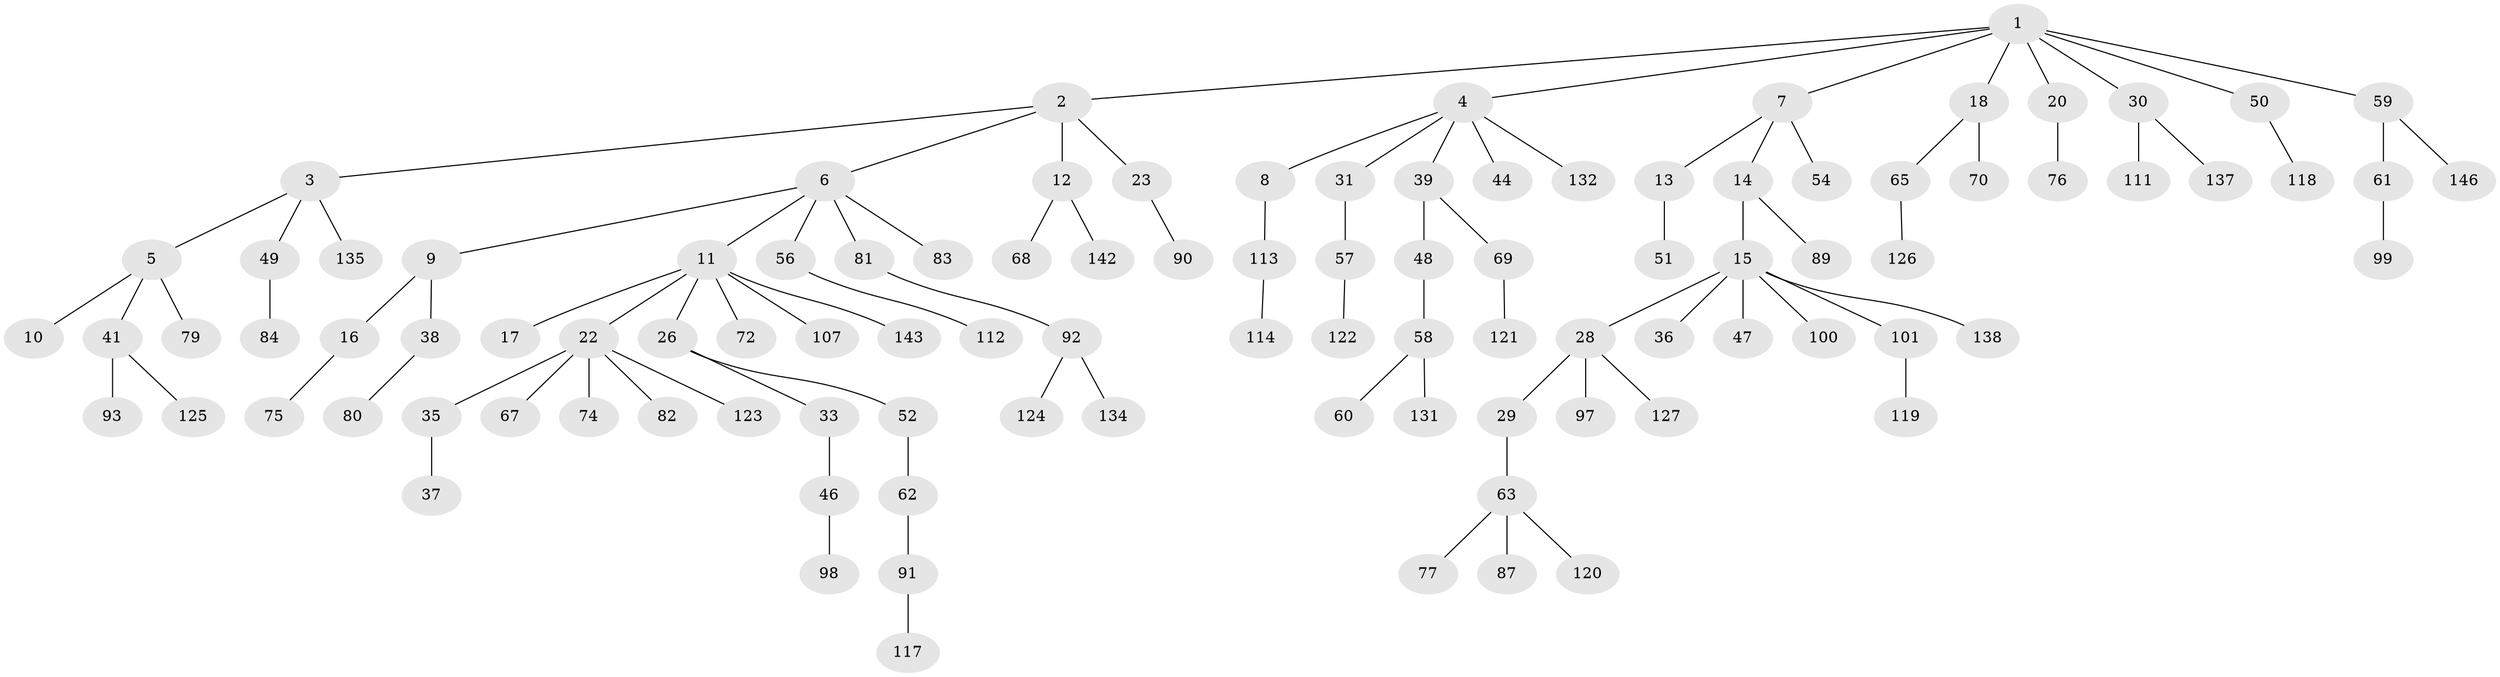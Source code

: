 // Generated by graph-tools (version 1.1) at 2025/24/03/03/25 07:24:06]
// undirected, 102 vertices, 101 edges
graph export_dot {
graph [start="1"]
  node [color=gray90,style=filled];
  1 [super="+19"];
  2;
  3;
  4 [super="+24"];
  5 [super="+34"];
  6 [super="+53"];
  7 [super="+106"];
  8;
  9;
  10;
  11 [super="+42"];
  12 [super="+64"];
  13 [super="+21"];
  14;
  15 [super="+55"];
  16;
  17;
  18 [super="+25"];
  20;
  22 [super="+32"];
  23 [super="+141"];
  26 [super="+27"];
  28;
  29;
  30;
  31 [super="+45"];
  33;
  35;
  36 [super="+85"];
  37 [super="+105"];
  38 [super="+43"];
  39 [super="+40"];
  41 [super="+88"];
  44 [super="+140"];
  46 [super="+95"];
  47;
  48 [super="+66"];
  49;
  50 [super="+78"];
  51;
  52 [super="+104"];
  54 [super="+94"];
  56 [super="+133"];
  57 [super="+109"];
  58;
  59 [super="+86"];
  60;
  61;
  62 [super="+103"];
  63 [super="+71"];
  65 [super="+110"];
  67 [super="+73"];
  68;
  69 [super="+115"];
  70;
  72;
  74;
  75;
  76;
  77;
  79;
  80;
  81;
  82;
  83;
  84 [super="+145"];
  87;
  89;
  90;
  91 [super="+96"];
  92;
  93 [super="+144"];
  97 [super="+102"];
  98 [super="+116"];
  99 [super="+108"];
  100;
  101;
  107;
  111;
  112;
  113 [super="+129"];
  114;
  117;
  118;
  119;
  120;
  121 [super="+128"];
  122 [super="+130"];
  123;
  124;
  125;
  126 [super="+136"];
  127;
  131;
  132;
  134 [super="+139"];
  135;
  137;
  138;
  142;
  143;
  146;
  1 -- 2;
  1 -- 4;
  1 -- 7;
  1 -- 18;
  1 -- 20;
  1 -- 30;
  1 -- 50;
  1 -- 59;
  2 -- 3;
  2 -- 6;
  2 -- 12;
  2 -- 23;
  3 -- 5;
  3 -- 49;
  3 -- 135;
  4 -- 8;
  4 -- 31;
  4 -- 44;
  4 -- 132;
  4 -- 39;
  5 -- 10;
  5 -- 79;
  5 -- 41;
  6 -- 9;
  6 -- 11;
  6 -- 56;
  6 -- 81;
  6 -- 83;
  7 -- 13;
  7 -- 14;
  7 -- 54;
  8 -- 113;
  9 -- 16;
  9 -- 38;
  11 -- 17;
  11 -- 22;
  11 -- 26;
  11 -- 107;
  11 -- 143;
  11 -- 72;
  12 -- 142;
  12 -- 68;
  13 -- 51;
  14 -- 15;
  14 -- 89;
  15 -- 28;
  15 -- 36;
  15 -- 47;
  15 -- 100;
  15 -- 138;
  15 -- 101;
  16 -- 75;
  18 -- 65;
  18 -- 70;
  20 -- 76;
  22 -- 74;
  22 -- 123;
  22 -- 35;
  22 -- 82;
  22 -- 67;
  23 -- 90;
  26 -- 33;
  26 -- 52;
  28 -- 29;
  28 -- 97;
  28 -- 127;
  29 -- 63;
  30 -- 111;
  30 -- 137;
  31 -- 57;
  33 -- 46;
  35 -- 37;
  38 -- 80;
  39 -- 48;
  39 -- 69;
  41 -- 93;
  41 -- 125;
  46 -- 98;
  48 -- 58;
  49 -- 84;
  50 -- 118;
  52 -- 62;
  56 -- 112;
  57 -- 122;
  58 -- 60;
  58 -- 131;
  59 -- 61;
  59 -- 146;
  61 -- 99;
  62 -- 91;
  63 -- 77;
  63 -- 120;
  63 -- 87;
  65 -- 126;
  69 -- 121;
  81 -- 92;
  91 -- 117;
  92 -- 124;
  92 -- 134;
  101 -- 119;
  113 -- 114;
}
